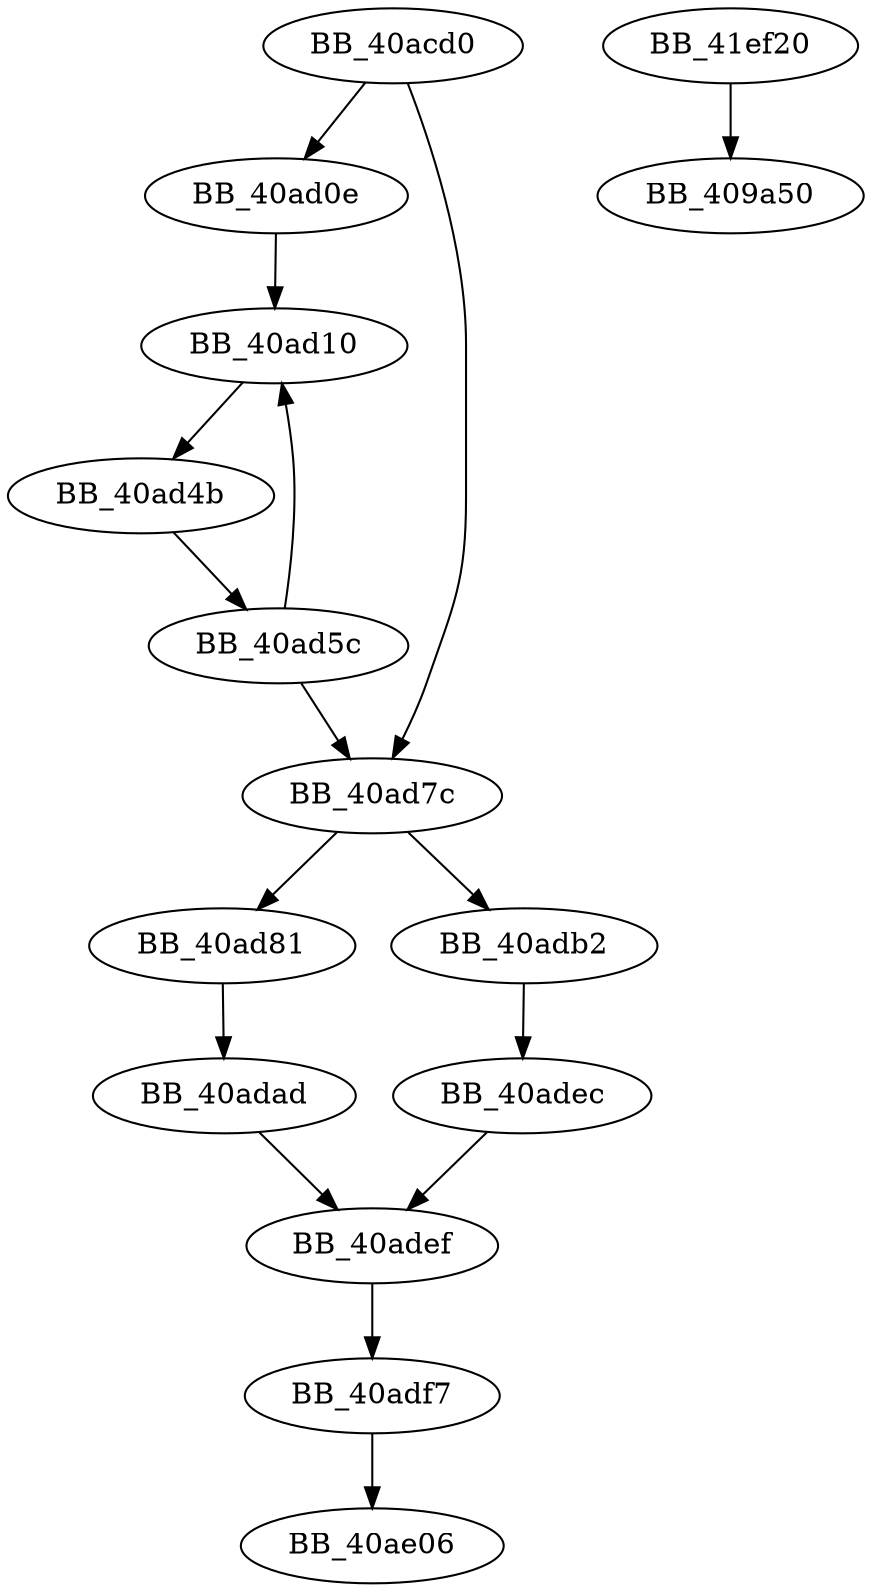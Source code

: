 DiGraph sub_40ACD0{
BB_40acd0->BB_40ad0e
BB_40acd0->BB_40ad7c
BB_40ad0e->BB_40ad10
BB_40ad10->BB_40ad4b
BB_40ad4b->BB_40ad5c
BB_40ad5c->BB_40ad10
BB_40ad5c->BB_40ad7c
BB_40ad7c->BB_40ad81
BB_40ad7c->BB_40adb2
BB_40ad81->BB_40adad
BB_40adad->BB_40adef
BB_40adb2->BB_40adec
BB_40adec->BB_40adef
BB_40adef->BB_40adf7
BB_40adf7->BB_40ae06
BB_41ef20->BB_409a50
}
